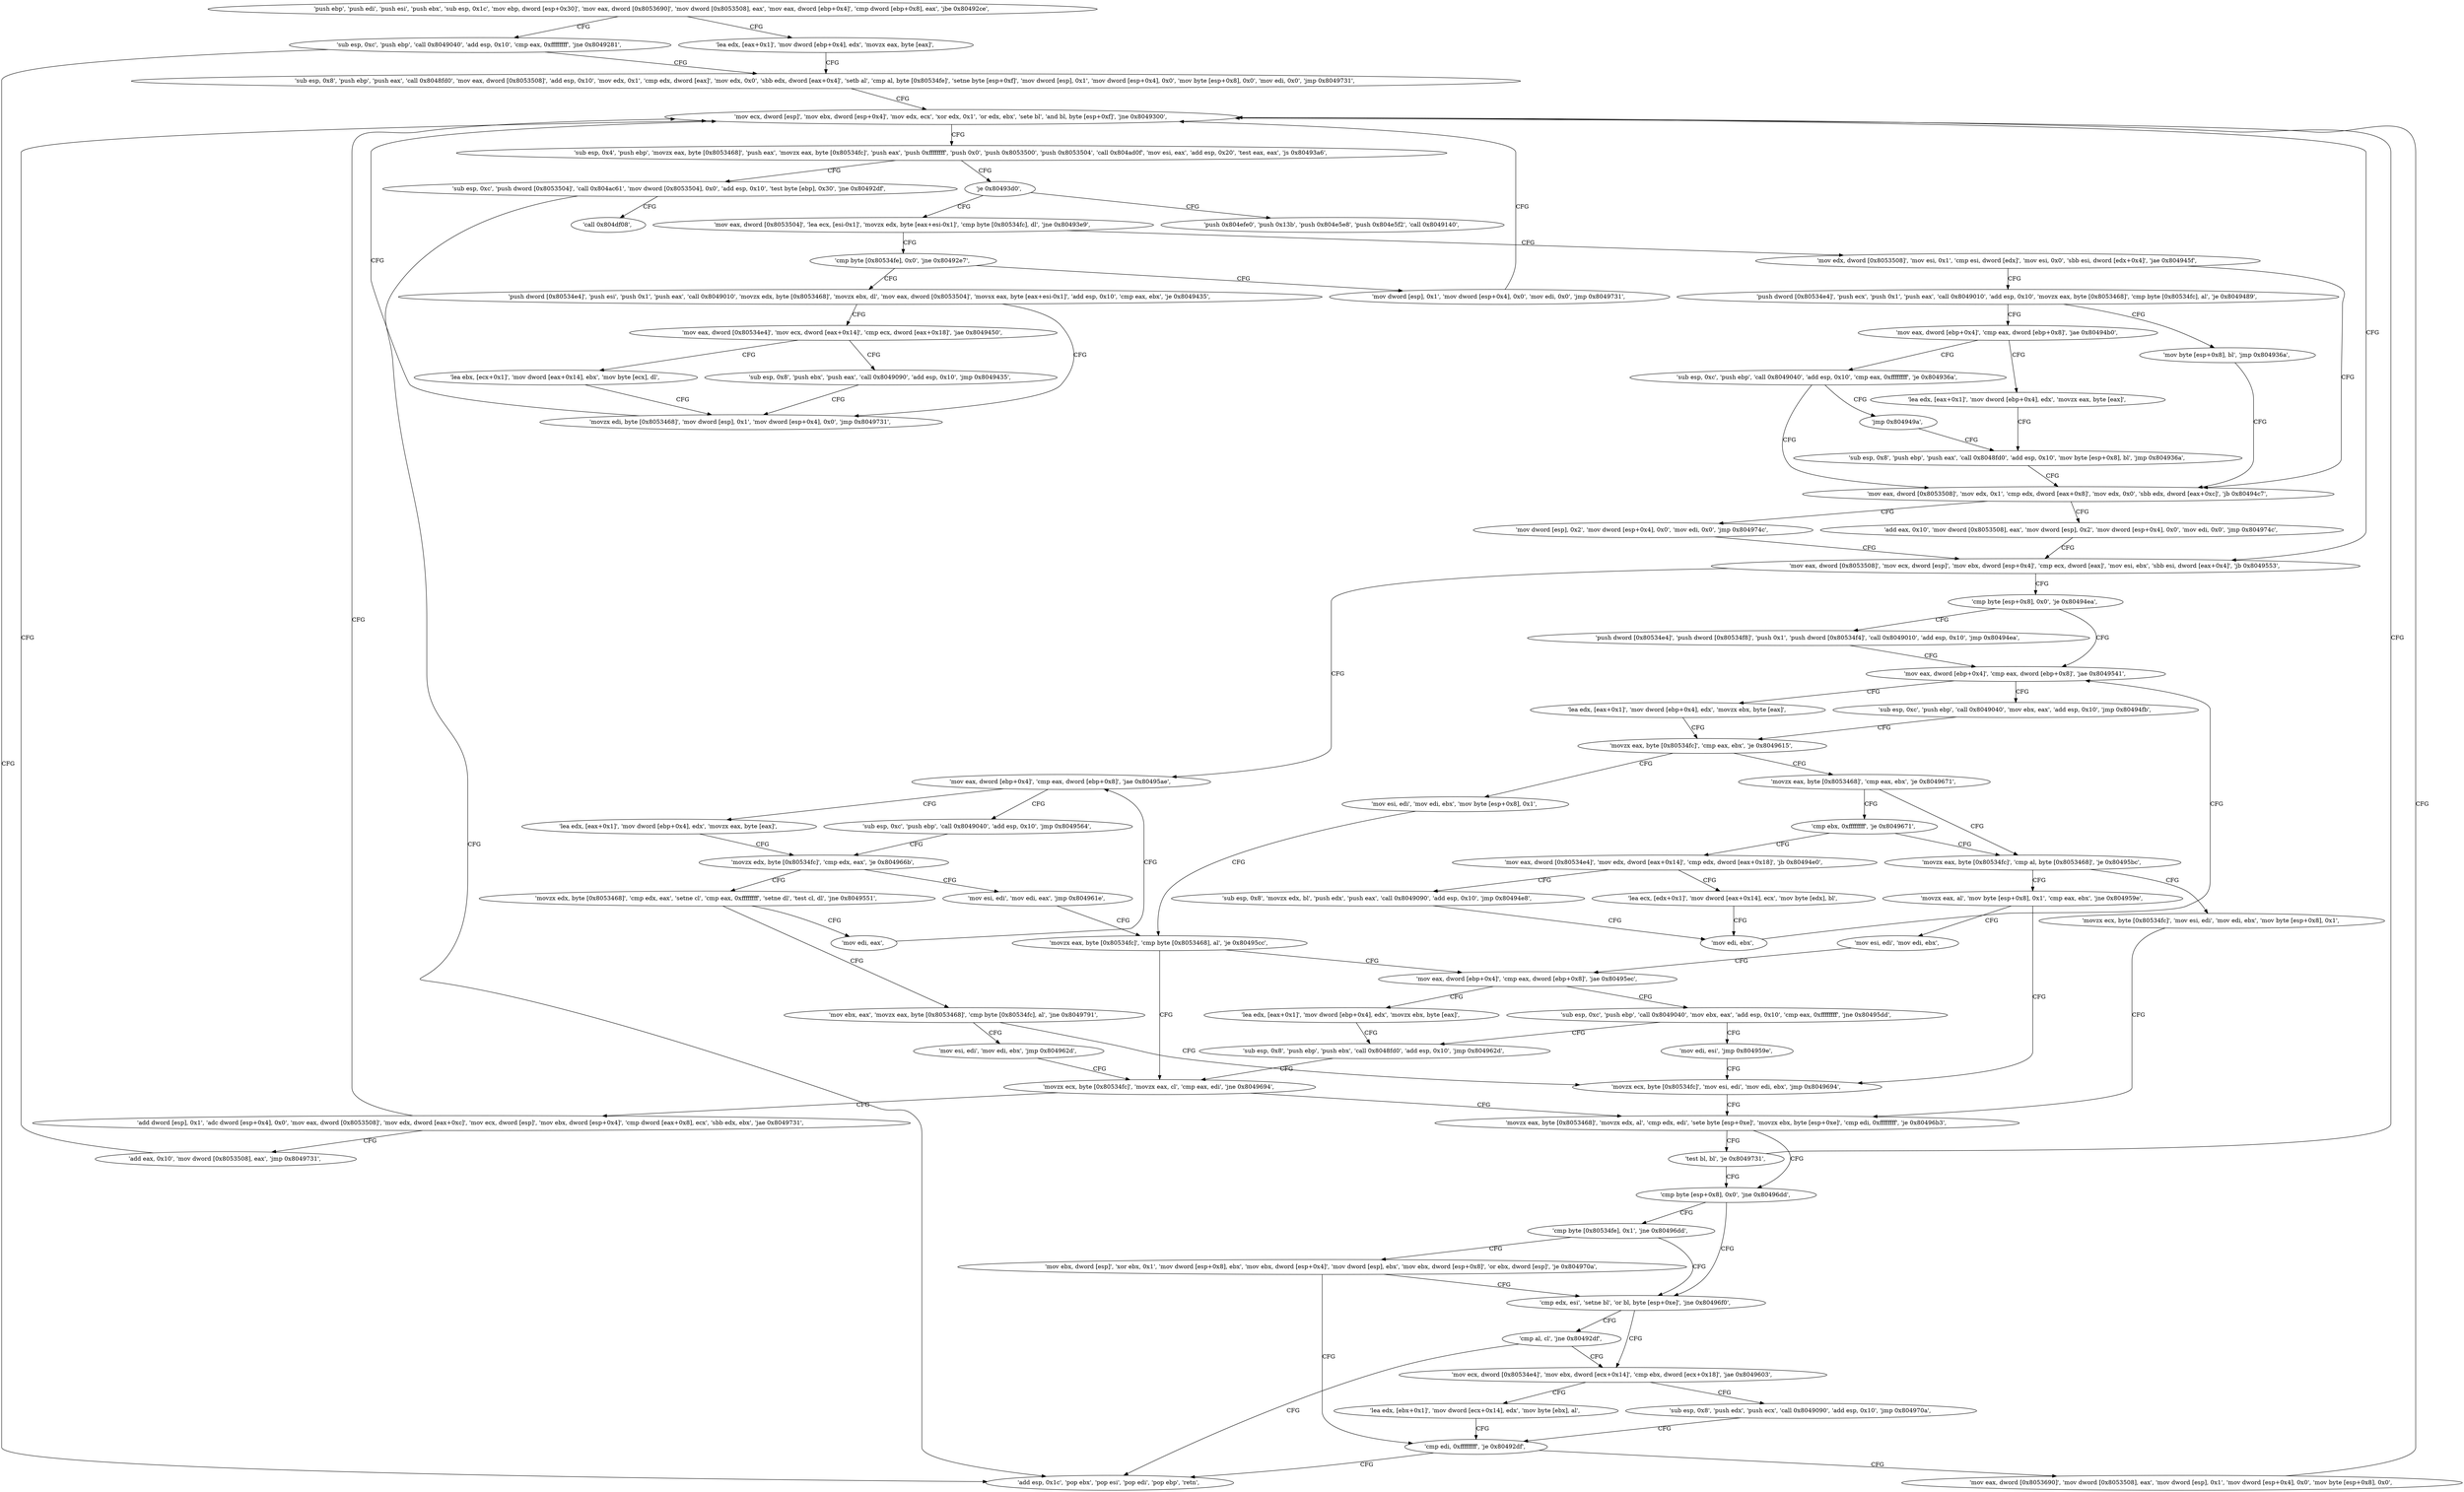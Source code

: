 digraph "func" {
"134517339" [label = "'push ebp', 'push edi', 'push esi', 'push ebx', 'sub esp, 0x1c', 'mov ebp, dword [esp+0x30]', 'mov eax, dword [0x8053690]', 'mov dword [0x8053508], eax', 'mov eax, dword [ebp+0x4]', 'cmp dword [ebp+0x8], eax', 'jbe 0x80492ce', " ]
"134517454" [label = "'sub esp, 0xc', 'push ebp', 'call 0x8049040', 'add esp, 0x10', 'cmp eax, 0xffffffff', 'jne 0x8049281', " ]
"134517368" [label = "'lea edx, [eax+0x1]', 'mov dword [ebp+0x4], edx', 'movzx eax, byte [eax]', " ]
"134517377" [label = "'sub esp, 0x8', 'push ebp', 'push eax', 'call 0x8048fd0', 'mov eax, dword [0x8053508]', 'add esp, 0x10', 'mov edx, 0x1', 'cmp edx, dword [eax]', 'mov edx, 0x0', 'sbb edx, dword [eax+0x4]', 'setb al', 'cmp al, byte [0x80534fe]', 'setne byte [esp+0xf]', 'mov dword [esp], 0x1', 'mov dword [esp+0x4], 0x0', 'mov byte [esp+0x8], 0x0', 'mov edi, 0x0', 'jmp 0x8049731', " ]
"134517471" [label = "'add esp, 0x1c', 'pop ebx', 'pop esi', 'pop edi', 'pop ebp', 'retn', " ]
"134518577" [label = "'mov ecx, dword [esp]', 'mov ebx, dword [esp+0x4]', 'mov edx, ecx', 'xor edx, 0x1', 'or edx, ebx', 'sete bl', 'and bl, byte [esp+0xf]', 'jne 0x8049300', " ]
"134517504" [label = "'sub esp, 0x4', 'push ebp', 'movzx eax, byte [0x8053468]', 'push eax', 'movzx eax, byte [0x80534fc]', 'push eax', 'push 0xffffffff', 'push 0x0', 'push 0x8053500', 'push 0x8053504', 'call 0x804ad0f', 'mov esi, eax', 'add esp, 0x20', 'test eax, eax', 'js 0x80493a6', " ]
"134518604" [label = "'mov eax, dword [0x8053508]', 'mov ecx, dword [esp]', 'mov ebx, dword [esp+0x4]', 'cmp ecx, dword [eax]', 'mov esi, ebx', 'sbb esi, dword [eax+0x4]', 'jb 0x8049553', " ]
"134517670" [label = "'sub esp, 0xc', 'push dword [0x8053504]', 'call 0x804ac61', 'mov dword [0x8053504], 0x0', 'add esp, 0x10', 'test byte [ebp], 0x30', 'jne 0x80492df', " ]
"134517552" [label = "'je 0x80493d0', " ]
"134518099" [label = "'mov eax, dword [ebp+0x4]', 'cmp eax, dword [ebp+0x8]', 'jae 0x80495ae', " ]
"134518629" [label = "'cmp byte [esp+0x8], 0x0', 'je 0x80494ea', " ]
"134517707" [label = "'call 0x804df08', " ]
"134517712" [label = "'push 0x804efe0', 'push 0x13b', 'push 0x804e5e8', 'push 0x804e5f2', 'call 0x8049140', " ]
"134517558" [label = "'mov eax, dword [0x8053504]', 'lea ecx, [esi-0x1]', 'movzx edx, byte [eax+esi-0x1]', 'cmp byte [0x80534fc], dl', 'jne 0x80493e9', " ]
"134518190" [label = "'sub esp, 0xc', 'push ebp', 'call 0x8049040', 'add esp, 0x10', 'jmp 0x8049564', " ]
"134518107" [label = "'lea edx, [eax+0x1]', 'mov dword [ebp+0x4], edx', 'movzx eax, byte [eax]', " ]
"134517994" [label = "'mov eax, dword [ebp+0x4]', 'cmp eax, dword [ebp+0x8]', 'jae 0x8049541', " ]
"134518640" [label = "'push dword [0x80534e4]', 'push dword [0x80534f8]', 'push 0x1', 'push dword [0x80534f4]', 'call 0x8049010', 'add esp, 0x10', 'jmp 0x80494ea', " ]
"134517737" [label = "'cmp byte [0x80534fe], 0x0', 'jne 0x80492e7', " ]
"134517583" [label = "'mov edx, dword [0x8053508]', 'mov esi, 0x1', 'cmp esi, dword [edx]', 'mov esi, 0x0', 'sbb esi, dword [edx+0x4]', 'jae 0x804945f', " ]
"134518116" [label = "'movzx edx, byte [0x80534fc]', 'cmp edx, eax', 'je 0x804966b', " ]
"134518081" [label = "'sub esp, 0xc', 'push ebp', 'call 0x8049040', 'mov ebx, eax', 'add esp, 0x10', 'jmp 0x80494fb', " ]
"134518002" [label = "'lea edx, [eax+0x1]', 'mov dword [ebp+0x4], edx', 'movzx ebx, byte [eax]', " ]
"134517479" [label = "'mov dword [esp], 0x1', 'mov dword [esp+0x4], 0x0', 'mov edi, 0x0', 'jmp 0x8049731', " ]
"134517750" [label = "'push dword [0x80534e4]', 'push esi', 'push 0x1', 'push eax', 'call 0x8049010', 'movzx edx, byte [0x8053468]', 'movzx ebx, dl', 'mov eax, dword [0x8053504]', 'movsx eax, byte [eax+esi-0x1]', 'add esp, 0x10', 'cmp eax, ebx', 'je 0x8049435', " ]
"134517855" [label = "'push dword [0x80534e4]', 'push ecx', 'push 0x1', 'push eax', 'call 0x8049010', 'add esp, 0x10', 'movzx eax, byte [0x8053468]', 'cmp byte [0x80534fc], al', 'je 0x8049489', " ]
"134517610" [label = "'mov eax, dword [0x8053508]', 'mov edx, 0x1', 'cmp edx, dword [eax+0x8]', 'mov edx, 0x0', 'sbb edx, dword [eax+0xc]', 'jb 0x80494c7', " ]
"134518379" [label = "'mov esi, edi', 'mov edi, eax', 'jmp 0x804961e', " ]
"134518131" [label = "'movzx edx, byte [0x8053468]', 'cmp edx, eax', 'setne cl', 'cmp eax, 0xffffffff', 'setne dl', 'test cl, dl', 'jne 0x8049551', " ]
"134518302" [label = "'movzx eax, byte [0x80534fc]', 'cmp byte [0x8053468], al', 'je 0x80495cc', " ]
"134518097" [label = "'mov edi, eax', " ]
"134518153" [label = "'mov ebx, eax', 'movzx eax, byte [0x8053468]', 'cmp byte [0x80534fc], al', 'jne 0x8049791', " ]
"134518011" [label = "'movzx eax, byte [0x80534fc]', 'cmp eax, ebx', 'je 0x8049615', " ]
"134517813" [label = "'movzx edi, byte [0x8053468]', 'mov dword [esp], 0x1', 'mov dword [esp+0x4], 0x0', 'jmp 0x8049731', " ]
"134517792" [label = "'mov eax, dword [0x80534e4]', 'mov ecx, dword [eax+0x14]', 'cmp ecx, dword [eax+0x18]', 'jae 0x8049450', " ]
"134517897" [label = "'mov eax, dword [ebp+0x4]', 'cmp eax, dword [ebp+0x8]', 'jae 0x80494b0', " ]
"134517888" [label = "'mov byte [esp+0x8], bl', 'jmp 0x804936a', " ]
"134517959" [label = "'mov dword [esp], 0x2', 'mov dword [esp+0x4], 0x0', 'mov edi, 0x0', 'jmp 0x804974c', " ]
"134517637" [label = "'add eax, 0x10', 'mov dword [0x8053508], eax', 'mov dword [esp], 0x2', 'mov dword [esp+0x4], 0x0', 'mov edi, 0x0', 'jmp 0x804974c', " ]
"134518220" [label = "'mov eax, dword [ebp+0x4]', 'cmp eax, dword [ebp+0x8]', 'jae 0x80495ec', " ]
"134518317" [label = "'movzx ecx, byte [0x80534fc]', 'movzx eax, cl', 'cmp eax, edi', 'jne 0x8049694', " ]
"134518673" [label = "'mov esi, edi', 'mov edi, ebx', 'jmp 0x804962d', " ]
"134518174" [label = "'movzx ecx, byte [0x80534fc]', 'mov esi, edi', 'mov edi, ebx', 'jmp 0x8049694', " ]
"134518293" [label = "'mov esi, edi', 'mov edi, ebx', 'mov byte [esp+0x8], 0x1', " ]
"134518026" [label = "'movzx eax, byte [0x8053468]', 'cmp eax, ebx', 'je 0x8049671', " ]
"134518385" [label = "'movzx eax, byte [0x80534fc]', 'cmp al, byte [0x8053468]', 'je 0x80495bc', " ]
"134518041" [label = "'cmp ebx, 0xffffffff', 'je 0x8049671', " ]
"134517840" [label = "'sub esp, 0x8', 'push ebx', 'push eax', 'call 0x8049090', 'add esp, 0x10', 'jmp 0x8049435', " ]
"134517805" [label = "'lea ebx, [ecx+0x1]', 'mov dword [eax+0x14], ebx', 'mov byte [ecx], dl', " ]
"134517936" [label = "'sub esp, 0xc', 'push ebp', 'call 0x8049040', 'add esp, 0x10', 'cmp eax, 0xffffffff', 'je 0x804936a', " ]
"134517905" [label = "'lea edx, [eax+0x1]', 'mov dword [ebp+0x4], edx', 'movzx eax, byte [eax]', " ]
"134518252" [label = "'sub esp, 0xc', 'push ebp', 'call 0x8049040', 'mov ebx, eax', 'add esp, 0x10', 'cmp eax, 0xffffffff', 'jne 0x80495dd', " ]
"134518228" [label = "'lea edx, [eax+0x1]', 'mov dword [ebp+0x4], edx', 'movzx ebx, byte [eax]', " ]
"134518420" [label = "'movzx eax, byte [0x8053468]', 'movzx edx, al', 'cmp edx, edi', 'sete byte [esp+0xe]', 'movzx ebx, byte [esp+0xe]', 'cmp edi, 0xffffffff', 'je 0x80496b3', " ]
"134518331" [label = "'add dword [esp], 0x1', 'adc dword [esp+0x4], 0x0', 'mov eax, dword [0x8053508]', 'mov edx, dword [eax+0xc]', 'mov ecx, dword [esp]', 'mov ebx, dword [esp+0x4]', 'cmp dword [eax+0x8], ecx', 'sbb edx, ebx', 'jae 0x8049731', " ]
"134518204" [label = "'movzx eax, al', 'mov byte [esp+0x8], 0x1', 'cmp eax, ebx', 'jne 0x804959e', " ]
"134518404" [label = "'movzx ecx, byte [0x80534fc]', 'mov esi, edi', 'mov edi, ebx', 'mov byte [esp+0x8], 0x1', " ]
"134518050" [label = "'mov eax, dword [0x80534e4]', 'mov edx, dword [eax+0x14]', 'cmp edx, dword [eax+0x18]', 'jb 0x80494e0', " ]
"134517957" [label = "'jmp 0x804949a', " ]
"134517914" [label = "'sub esp, 0x8', 'push ebp', 'push eax', 'call 0x8048fd0', 'add esp, 0x10', 'mov byte [esp+0x8], bl', 'jmp 0x804936a', " ]
"134518237" [label = "'sub esp, 0x8', 'push ebp', 'push ebx', 'call 0x8048fd0', 'add esp, 0x10', 'jmp 0x804962d', " ]
"134518271" [label = "'mov edi, esi', 'jmp 0x804959e', " ]
"134518451" [label = "'cmp byte [esp+0x8], 0x0', 'jne 0x80496dd', " ]
"134518447" [label = "'test bl, bl', 'je 0x8049731', " ]
"134518366" [label = "'add eax, 0x10', 'mov dword [0x8053508], eax', 'jmp 0x8049731', " ]
"134518216" [label = "'mov esi, edi', 'mov edi, ebx', " ]
"134517984" [label = "'lea ecx, [edx+0x1]', 'mov dword [eax+0x14], ecx', 'mov byte [edx], bl', " ]
"134518063" [label = "'sub esp, 0x8', 'movzx edx, bl', 'push edx', 'push eax', 'call 0x8049090', 'add esp, 0x10', 'jmp 0x80494e8', " ]
"134518493" [label = "'cmp edx, esi', 'setne bl', 'or bl, byte [esp+0xe]', 'jne 0x80496f0', " ]
"134518458" [label = "'cmp byte [0x80534fe], 0x1', 'jne 0x80496dd', " ]
"134517992" [label = "'mov edi, ebx', " ]
"134518512" [label = "'mov ecx, dword [0x80534e4]', 'mov ebx, dword [ecx+0x14]', 'cmp ebx, dword [ecx+0x18]', 'jae 0x8049603', " ]
"134518504" [label = "'cmp al, cl', 'jne 0x80492df', " ]
"134518467" [label = "'mov ebx, dword [esp]', 'xor ebx, 0x1', 'mov dword [esp+0x8], ebx', 'mov ebx, dword [esp+0x4]', 'mov dword [esp], ebx', 'mov ebx, dword [esp+0x8]', 'or ebx, dword [esp]', 'je 0x804970a', " ]
"134518275" [label = "'sub esp, 0x8', 'push edx', 'push ecx', 'call 0x8049090', 'add esp, 0x10', 'jmp 0x804970a', " ]
"134518530" [label = "'lea edx, [ebx+0x1]', 'mov dword [ecx+0x14], edx', 'mov byte [ebx], al', " ]
"134518538" [label = "'cmp edi, 0xffffffff', 'je 0x80492df', " ]
"134518547" [label = "'mov eax, dword [0x8053690]', 'mov dword [0x8053508], eax', 'mov dword [esp], 0x1', 'mov dword [esp+0x4], 0x0', 'mov byte [esp+0x8], 0x0', " ]
"134517339" -> "134517454" [ label = "CFG" ]
"134517339" -> "134517368" [ label = "CFG" ]
"134517454" -> "134517377" [ label = "CFG" ]
"134517454" -> "134517471" [ label = "CFG" ]
"134517368" -> "134517377" [ label = "CFG" ]
"134517377" -> "134518577" [ label = "CFG" ]
"134518577" -> "134517504" [ label = "CFG" ]
"134518577" -> "134518604" [ label = "CFG" ]
"134517504" -> "134517670" [ label = "CFG" ]
"134517504" -> "134517552" [ label = "CFG" ]
"134518604" -> "134518099" [ label = "CFG" ]
"134518604" -> "134518629" [ label = "CFG" ]
"134517670" -> "134517471" [ label = "CFG" ]
"134517670" -> "134517707" [ label = "CFG" ]
"134517552" -> "134517712" [ label = "CFG" ]
"134517552" -> "134517558" [ label = "CFG" ]
"134518099" -> "134518190" [ label = "CFG" ]
"134518099" -> "134518107" [ label = "CFG" ]
"134518629" -> "134517994" [ label = "CFG" ]
"134518629" -> "134518640" [ label = "CFG" ]
"134517558" -> "134517737" [ label = "CFG" ]
"134517558" -> "134517583" [ label = "CFG" ]
"134518190" -> "134518116" [ label = "CFG" ]
"134518107" -> "134518116" [ label = "CFG" ]
"134517994" -> "134518081" [ label = "CFG" ]
"134517994" -> "134518002" [ label = "CFG" ]
"134518640" -> "134517994" [ label = "CFG" ]
"134517737" -> "134517479" [ label = "CFG" ]
"134517737" -> "134517750" [ label = "CFG" ]
"134517583" -> "134517855" [ label = "CFG" ]
"134517583" -> "134517610" [ label = "CFG" ]
"134518116" -> "134518379" [ label = "CFG" ]
"134518116" -> "134518131" [ label = "CFG" ]
"134518081" -> "134518011" [ label = "CFG" ]
"134518002" -> "134518011" [ label = "CFG" ]
"134517479" -> "134518577" [ label = "CFG" ]
"134517750" -> "134517813" [ label = "CFG" ]
"134517750" -> "134517792" [ label = "CFG" ]
"134517855" -> "134517897" [ label = "CFG" ]
"134517855" -> "134517888" [ label = "CFG" ]
"134517610" -> "134517959" [ label = "CFG" ]
"134517610" -> "134517637" [ label = "CFG" ]
"134518379" -> "134518302" [ label = "CFG" ]
"134518131" -> "134518097" [ label = "CFG" ]
"134518131" -> "134518153" [ label = "CFG" ]
"134518302" -> "134518220" [ label = "CFG" ]
"134518302" -> "134518317" [ label = "CFG" ]
"134518097" -> "134518099" [ label = "CFG" ]
"134518153" -> "134518673" [ label = "CFG" ]
"134518153" -> "134518174" [ label = "CFG" ]
"134518011" -> "134518293" [ label = "CFG" ]
"134518011" -> "134518026" [ label = "CFG" ]
"134517813" -> "134518577" [ label = "CFG" ]
"134517792" -> "134517840" [ label = "CFG" ]
"134517792" -> "134517805" [ label = "CFG" ]
"134517897" -> "134517936" [ label = "CFG" ]
"134517897" -> "134517905" [ label = "CFG" ]
"134517888" -> "134517610" [ label = "CFG" ]
"134517959" -> "134518604" [ label = "CFG" ]
"134517637" -> "134518604" [ label = "CFG" ]
"134518220" -> "134518252" [ label = "CFG" ]
"134518220" -> "134518228" [ label = "CFG" ]
"134518317" -> "134518420" [ label = "CFG" ]
"134518317" -> "134518331" [ label = "CFG" ]
"134518673" -> "134518317" [ label = "CFG" ]
"134518174" -> "134518420" [ label = "CFG" ]
"134518293" -> "134518302" [ label = "CFG" ]
"134518026" -> "134518385" [ label = "CFG" ]
"134518026" -> "134518041" [ label = "CFG" ]
"134518385" -> "134518204" [ label = "CFG" ]
"134518385" -> "134518404" [ label = "CFG" ]
"134518041" -> "134518385" [ label = "CFG" ]
"134518041" -> "134518050" [ label = "CFG" ]
"134517840" -> "134517813" [ label = "CFG" ]
"134517805" -> "134517813" [ label = "CFG" ]
"134517936" -> "134517610" [ label = "CFG" ]
"134517936" -> "134517957" [ label = "CFG" ]
"134517905" -> "134517914" [ label = "CFG" ]
"134518252" -> "134518237" [ label = "CFG" ]
"134518252" -> "134518271" [ label = "CFG" ]
"134518228" -> "134518237" [ label = "CFG" ]
"134518420" -> "134518451" [ label = "CFG" ]
"134518420" -> "134518447" [ label = "CFG" ]
"134518331" -> "134518577" [ label = "CFG" ]
"134518331" -> "134518366" [ label = "CFG" ]
"134518204" -> "134518174" [ label = "CFG" ]
"134518204" -> "134518216" [ label = "CFG" ]
"134518404" -> "134518420" [ label = "CFG" ]
"134518050" -> "134517984" [ label = "CFG" ]
"134518050" -> "134518063" [ label = "CFG" ]
"134517957" -> "134517914" [ label = "CFG" ]
"134517914" -> "134517610" [ label = "CFG" ]
"134518237" -> "134518317" [ label = "CFG" ]
"134518271" -> "134518174" [ label = "CFG" ]
"134518451" -> "134518493" [ label = "CFG" ]
"134518451" -> "134518458" [ label = "CFG" ]
"134518447" -> "134518577" [ label = "CFG" ]
"134518447" -> "134518451" [ label = "CFG" ]
"134518366" -> "134518577" [ label = "CFG" ]
"134518216" -> "134518220" [ label = "CFG" ]
"134517984" -> "134517992" [ label = "CFG" ]
"134518063" -> "134517992" [ label = "CFG" ]
"134518493" -> "134518512" [ label = "CFG" ]
"134518493" -> "134518504" [ label = "CFG" ]
"134518458" -> "134518493" [ label = "CFG" ]
"134518458" -> "134518467" [ label = "CFG" ]
"134517992" -> "134517994" [ label = "CFG" ]
"134518512" -> "134518275" [ label = "CFG" ]
"134518512" -> "134518530" [ label = "CFG" ]
"134518504" -> "134517471" [ label = "CFG" ]
"134518504" -> "134518512" [ label = "CFG" ]
"134518467" -> "134518538" [ label = "CFG" ]
"134518467" -> "134518493" [ label = "CFG" ]
"134518275" -> "134518538" [ label = "CFG" ]
"134518530" -> "134518538" [ label = "CFG" ]
"134518538" -> "134517471" [ label = "CFG" ]
"134518538" -> "134518547" [ label = "CFG" ]
"134518547" -> "134518577" [ label = "CFG" ]
}
